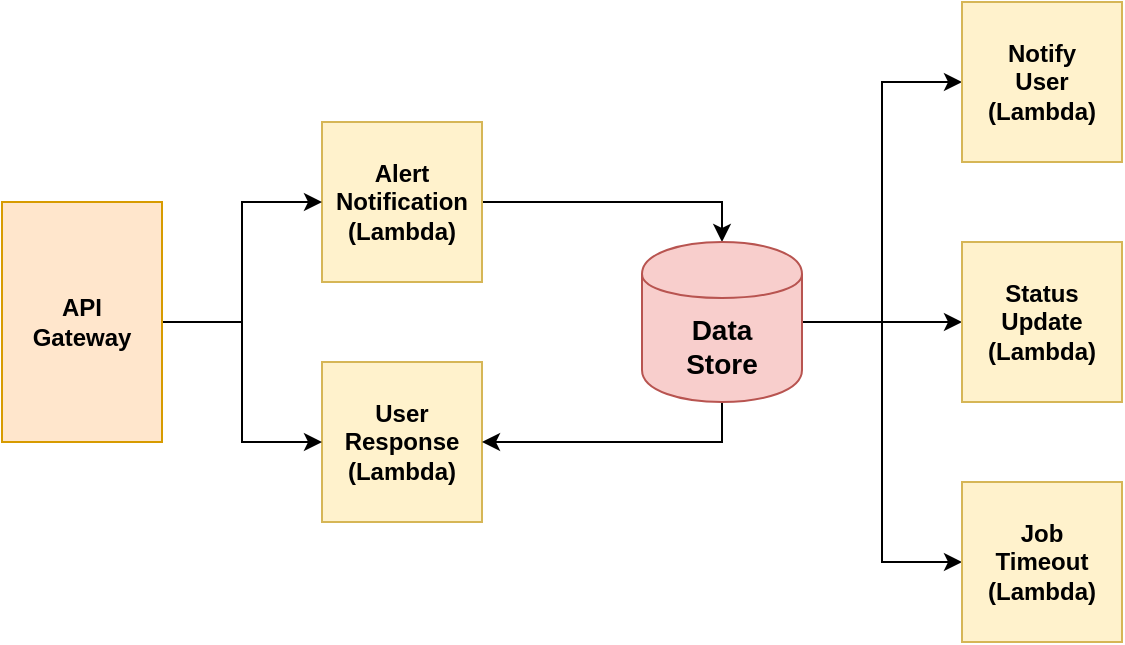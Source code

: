 <mxfile version="12.1.3" type="device" pages="1"><diagram id="lVNuTSO0h6tkPmrTnnza" name="Page-1"><mxGraphModel dx="840" dy="697" grid="1" gridSize="10" guides="1" tooltips="1" connect="1" arrows="1" fold="1" page="1" pageScale="1" pageWidth="850" pageHeight="1100" math="0" shadow="0"><root><mxCell id="0"/><mxCell id="1" parent="0"/><mxCell id="XjDLLhO8p2b_KuAGFBRZ-9" style="edgeStyle=orthogonalEdgeStyle;rounded=0;orthogonalLoop=1;jettySize=auto;html=1;exitX=1;exitY=0.5;exitDx=0;exitDy=0;entryX=0.5;entryY=0;entryDx=0;entryDy=0;" parent="1" source="4D2oloACwnhCHtlaFUdp-2" target="4D2oloACwnhCHtlaFUdp-7" edge="1"><mxGeometry relative="1" as="geometry"/></mxCell><mxCell id="4D2oloACwnhCHtlaFUdp-2" value="Alert&lt;br&gt;Notification&lt;br&gt;(Lambda)" style="whiteSpace=wrap;html=1;aspect=fixed;fillColor=#fff2cc;strokeColor=#d6b656;fontStyle=1" parent="1" vertex="1"><mxGeometry x="200" y="120" width="80" height="80" as="geometry"/></mxCell><mxCell id="4D2oloACwnhCHtlaFUdp-3" value="User&lt;br&gt;Response&lt;br&gt;(Lambda)" style="whiteSpace=wrap;html=1;aspect=fixed;fillColor=#fff2cc;strokeColor=#d6b656;fontStyle=1" parent="1" vertex="1"><mxGeometry x="200" y="240" width="80" height="80" as="geometry"/></mxCell><mxCell id="XjDLLhO8p2b_KuAGFBRZ-11" style="edgeStyle=orthogonalEdgeStyle;rounded=0;orthogonalLoop=1;jettySize=auto;html=1;exitX=1;exitY=0.5;exitDx=0;exitDy=0;entryX=0;entryY=0.5;entryDx=0;entryDy=0;startArrow=none;startFill=0;" parent="1" source="4D2oloACwnhCHtlaFUdp-7" target="4D2oloACwnhCHtlaFUdp-16" edge="1"><mxGeometry relative="1" as="geometry"/></mxCell><mxCell id="XjDLLhO8p2b_KuAGFBRZ-16" style="edgeStyle=orthogonalEdgeStyle;rounded=0;orthogonalLoop=1;jettySize=auto;html=1;exitX=1;exitY=0.5;exitDx=0;exitDy=0;entryX=0;entryY=0.5;entryDx=0;entryDy=0;startArrow=none;startFill=0;" parent="1" source="4D2oloACwnhCHtlaFUdp-7" target="XjDLLhO8p2b_KuAGFBRZ-15" edge="1"><mxGeometry relative="1" as="geometry"/></mxCell><mxCell id="lbpg5yAL9qk27_LD2-bg-2" style="edgeStyle=orthogonalEdgeStyle;rounded=0;orthogonalLoop=1;jettySize=auto;html=1;exitX=1;exitY=0.5;exitDx=0;exitDy=0;entryX=0;entryY=0.5;entryDx=0;entryDy=0;" edge="1" parent="1" source="4D2oloACwnhCHtlaFUdp-7" target="XjDLLhO8p2b_KuAGFBRZ-3"><mxGeometry relative="1" as="geometry"/></mxCell><mxCell id="lbpg5yAL9qk27_LD2-bg-3" style="edgeStyle=orthogonalEdgeStyle;rounded=0;orthogonalLoop=1;jettySize=auto;html=1;exitX=0.5;exitY=1;exitDx=0;exitDy=0;entryX=1;entryY=0.5;entryDx=0;entryDy=0;" edge="1" parent="1" source="4D2oloACwnhCHtlaFUdp-7" target="4D2oloACwnhCHtlaFUdp-3"><mxGeometry relative="1" as="geometry"/></mxCell><mxCell id="4D2oloACwnhCHtlaFUdp-7" value="Data&lt;br&gt;Store" style="shape=cylinder;whiteSpace=wrap;html=1;boundedLbl=1;backgroundOutline=1;fontSize=14;fontStyle=1;fillColor=#f8cecc;strokeColor=#b85450;" parent="1" vertex="1"><mxGeometry x="360" y="180" width="80" height="80" as="geometry"/></mxCell><mxCell id="4D2oloACwnhCHtlaFUdp-16" value="Notify&lt;br&gt;User&lt;br&gt;(Lambda)" style="whiteSpace=wrap;html=1;aspect=fixed;fillColor=#fff2cc;strokeColor=#d6b656;fontStyle=1" parent="1" vertex="1"><mxGeometry x="520" y="60" width="80" height="80" as="geometry"/></mxCell><mxCell id="XjDLLhO8p2b_KuAGFBRZ-3" value="Job&lt;br&gt;Timeout&lt;br&gt;(Lambda)" style="whiteSpace=wrap;html=1;aspect=fixed;fillColor=#fff2cc;strokeColor=#d6b656;fontStyle=1" parent="1" vertex="1"><mxGeometry x="520" y="300" width="80" height="80" as="geometry"/></mxCell><mxCell id="XjDLLhO8p2b_KuAGFBRZ-7" style="edgeStyle=orthogonalEdgeStyle;rounded=0;orthogonalLoop=1;jettySize=auto;html=1;exitX=1;exitY=0.5;exitDx=0;exitDy=0;entryX=0;entryY=0.5;entryDx=0;entryDy=0;" parent="1" source="XjDLLhO8p2b_KuAGFBRZ-6" target="4D2oloACwnhCHtlaFUdp-2" edge="1"><mxGeometry relative="1" as="geometry"/></mxCell><mxCell id="XjDLLhO8p2b_KuAGFBRZ-8" style="edgeStyle=orthogonalEdgeStyle;rounded=0;orthogonalLoop=1;jettySize=auto;html=1;exitX=1;exitY=0.5;exitDx=0;exitDy=0;entryX=0;entryY=0.5;entryDx=0;entryDy=0;" parent="1" source="XjDLLhO8p2b_KuAGFBRZ-6" target="4D2oloACwnhCHtlaFUdp-3" edge="1"><mxGeometry relative="1" as="geometry"/></mxCell><mxCell id="XjDLLhO8p2b_KuAGFBRZ-6" value="API&lt;br&gt;Gateway" style="rounded=0;whiteSpace=wrap;html=1;fontStyle=1;fillColor=#ffe6cc;strokeColor=#d79b00;" parent="1" vertex="1"><mxGeometry x="40" y="160" width="80" height="120" as="geometry"/></mxCell><mxCell id="XjDLLhO8p2b_KuAGFBRZ-15" value="Status&lt;br&gt;Update&lt;br&gt;(Lambda)" style="whiteSpace=wrap;html=1;aspect=fixed;fillColor=#fff2cc;strokeColor=#d6b656;fontStyle=1" parent="1" vertex="1"><mxGeometry x="520" y="180" width="80" height="80" as="geometry"/></mxCell></root></mxGraphModel></diagram></mxfile>